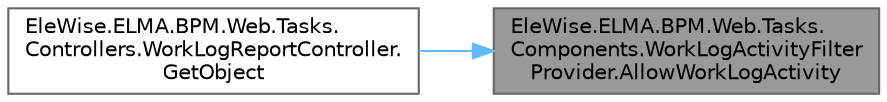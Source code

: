 digraph "EleWise.ELMA.BPM.Web.Tasks.Components.WorkLogActivityFilterProvider.AllowWorkLogActivity"
{
 // LATEX_PDF_SIZE
  bgcolor="transparent";
  edge [fontname=Helvetica,fontsize=10,labelfontname=Helvetica,labelfontsize=10];
  node [fontname=Helvetica,fontsize=10,shape=box,height=0.2,width=0.4];
  rankdir="RL";
  Node1 [id="Node000001",label="EleWise.ELMA.BPM.Web.Tasks.\lComponents.WorkLogActivityFilter\lProvider.AllowWorkLogActivity",height=0.2,width=0.4,color="gray40", fillcolor="grey60", style="filled", fontcolor="black",tooltip="Доступные идентификаторы видов деятельности."];
  Node1 -> Node2 [id="edge1_Node000001_Node000002",dir="back",color="steelblue1",style="solid",tooltip=" "];
  Node2 [id="Node000002",label="EleWise.ELMA.BPM.Web.Tasks.\lControllers.WorkLogReportController.\lGetObject",height=0.2,width=0.4,color="grey40", fillcolor="white", style="filled",URL="$class_ele_wise_1_1_e_l_m_a_1_1_b_p_m_1_1_web_1_1_tasks_1_1_controllers_1_1_work_log_report_controller.html#a872da654b91d5e62f8d2a54150195237",tooltip="Возвращает данные об объекте трудозатрат."];
}
